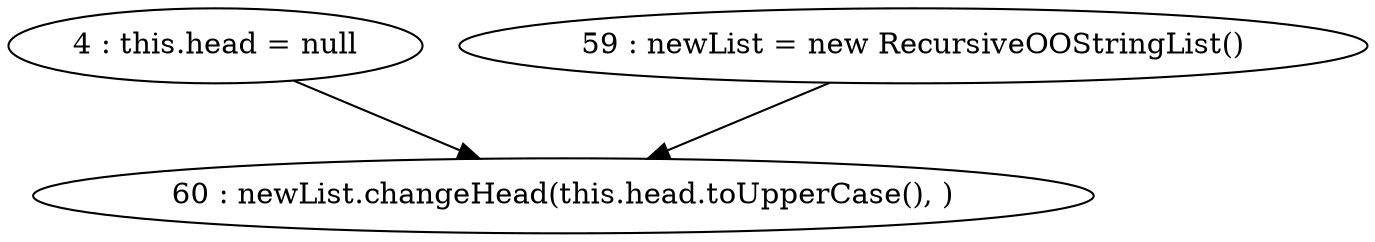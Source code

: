digraph G {
"4 : this.head = null"
"4 : this.head = null" -> "60 : newList.changeHead(this.head.toUpperCase(), )"
"59 : newList = new RecursiveOOStringList()"
"59 : newList = new RecursiveOOStringList()" -> "60 : newList.changeHead(this.head.toUpperCase(), )"
"60 : newList.changeHead(this.head.toUpperCase(), )"
}